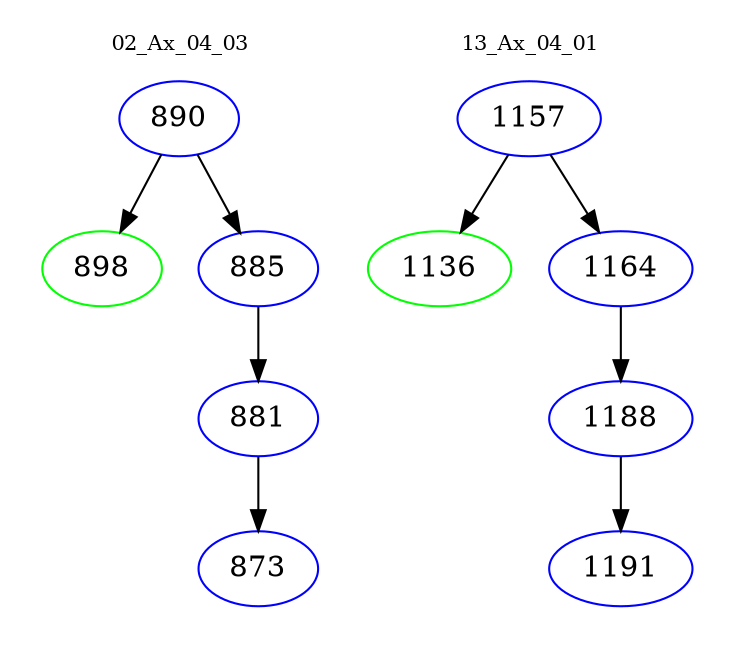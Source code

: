 digraph{
subgraph cluster_0 {
color = white
label = "02_Ax_04_03";
fontsize=10;
T0_890 [label="890", color="blue"]
T0_890 -> T0_898 [color="black"]
T0_898 [label="898", color="green"]
T0_890 -> T0_885 [color="black"]
T0_885 [label="885", color="blue"]
T0_885 -> T0_881 [color="black"]
T0_881 [label="881", color="blue"]
T0_881 -> T0_873 [color="black"]
T0_873 [label="873", color="blue"]
}
subgraph cluster_1 {
color = white
label = "13_Ax_04_01";
fontsize=10;
T1_1157 [label="1157", color="blue"]
T1_1157 -> T1_1136 [color="black"]
T1_1136 [label="1136", color="green"]
T1_1157 -> T1_1164 [color="black"]
T1_1164 [label="1164", color="blue"]
T1_1164 -> T1_1188 [color="black"]
T1_1188 [label="1188", color="blue"]
T1_1188 -> T1_1191 [color="black"]
T1_1191 [label="1191", color="blue"]
}
}
